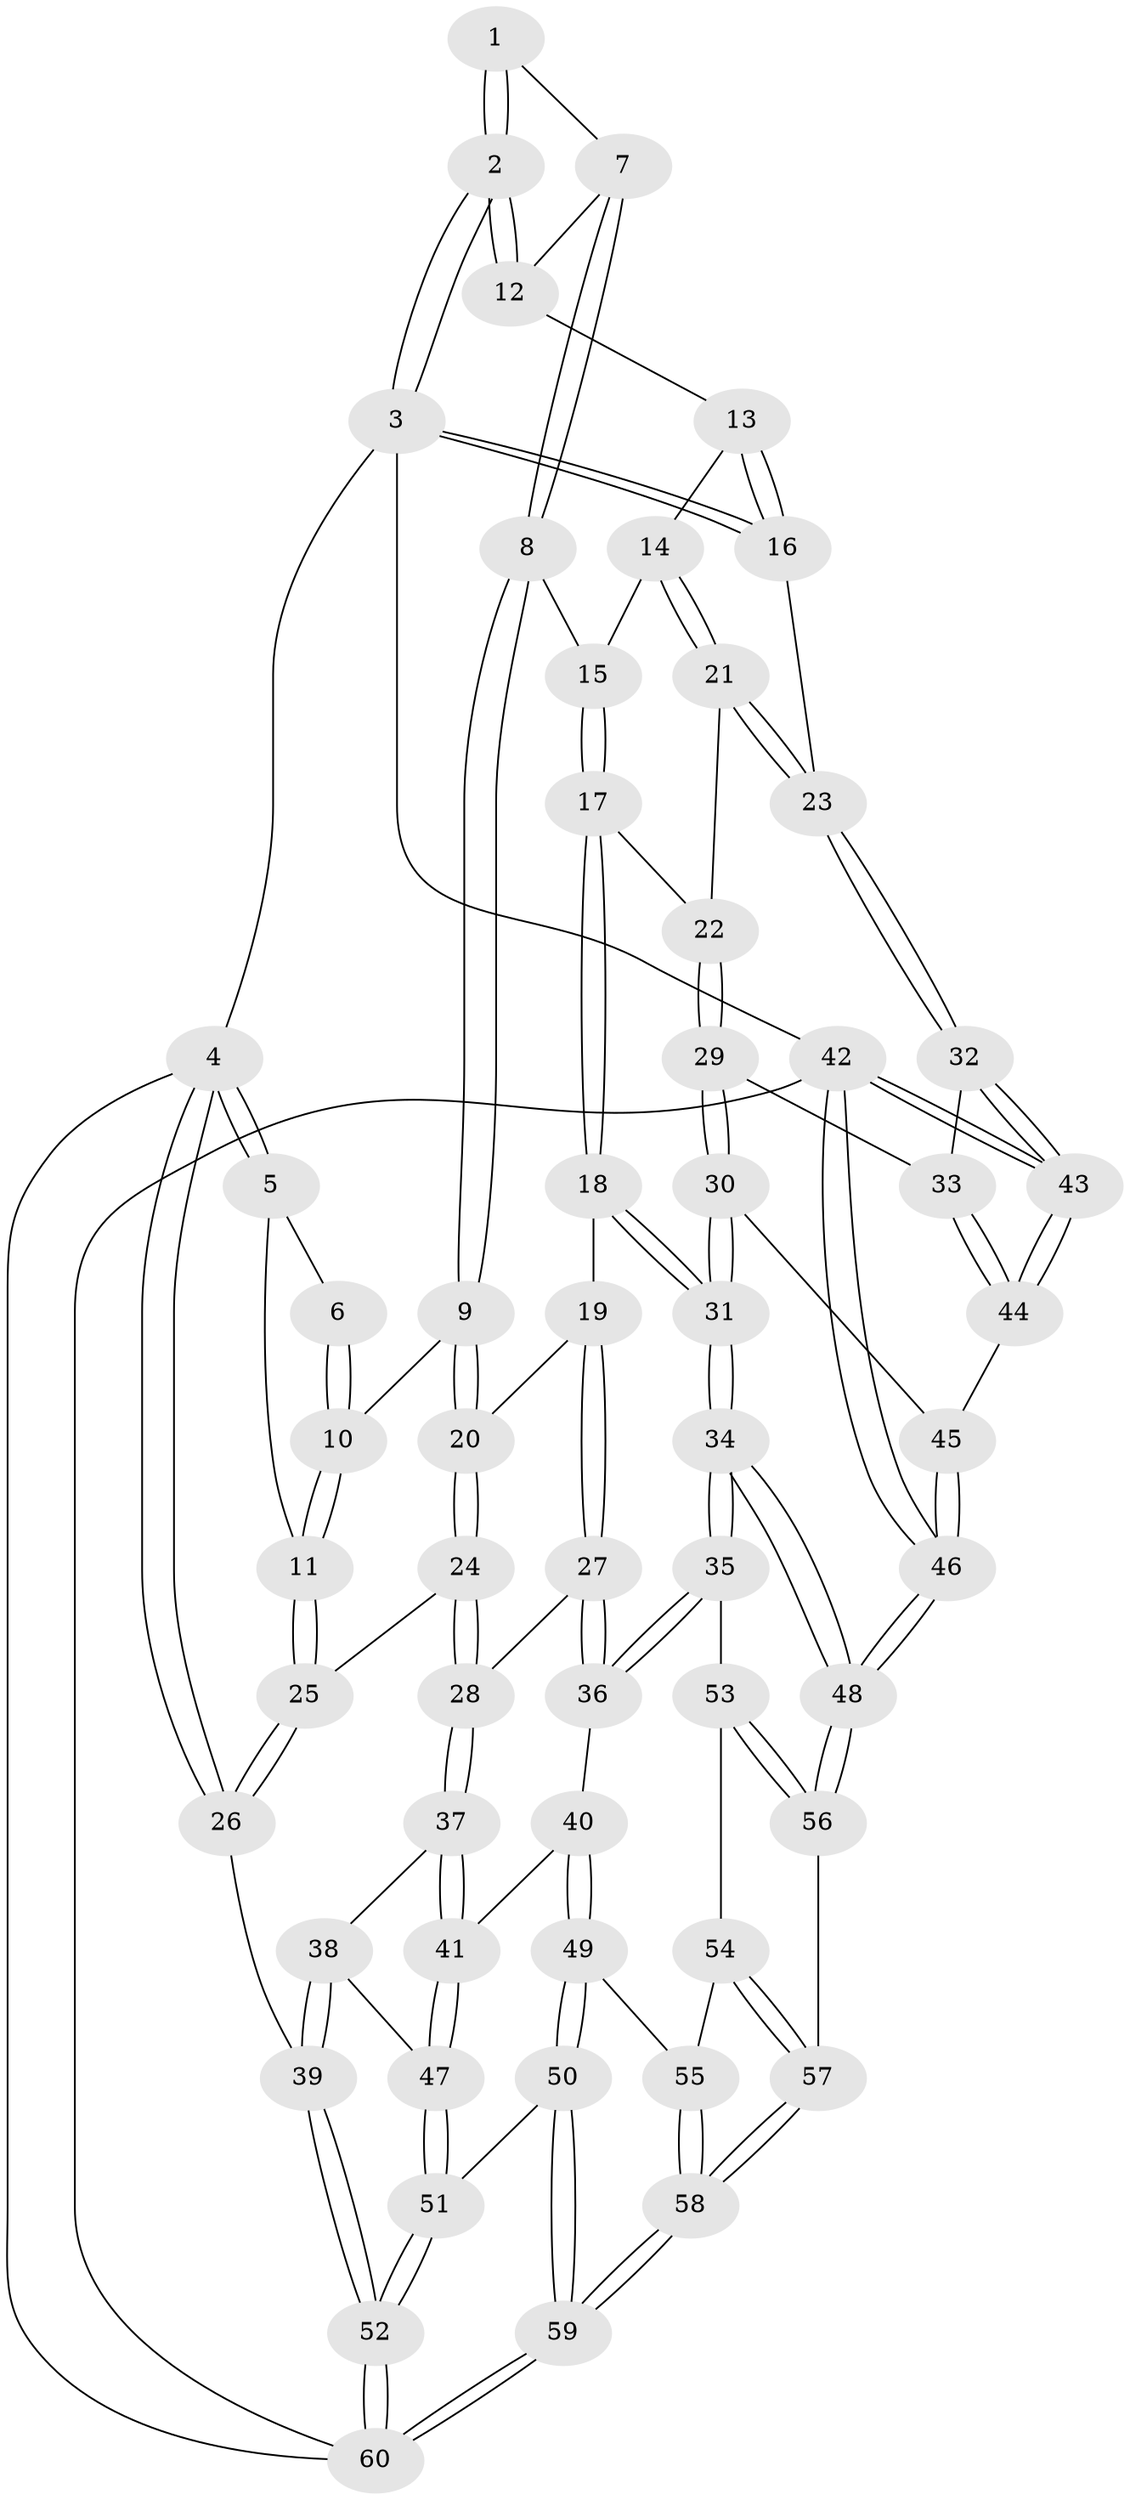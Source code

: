 // coarse degree distribution, {4: 0.23255813953488372, 2: 0.06976744186046512, 3: 0.6976744186046512}
// Generated by graph-tools (version 1.1) at 2025/38/03/04/25 23:38:33]
// undirected, 60 vertices, 147 edges
graph export_dot {
  node [color=gray90,style=filled];
  1 [pos="+0.7194148759013856+0"];
  2 [pos="+1+0"];
  3 [pos="+1+0"];
  4 [pos="+0+0"];
  5 [pos="+0.16585163410368126+0"];
  6 [pos="+0.3415716216212838+0"];
  7 [pos="+0.7037487916458034+0.09683733724940505"];
  8 [pos="+0.6332542697817943+0.18488013238608741"];
  9 [pos="+0.5028516653714319+0.24065119653040684"];
  10 [pos="+0.4865383631961426+0.23028963404002828"];
  11 [pos="+0.1725595701788831+0.2906517530536971"];
  12 [pos="+0.8424104526168791+0.16486885371115362"];
  13 [pos="+0.8610693725326481+0.20452889749084865"];
  14 [pos="+0.8943234867176506+0.29243419940816023"];
  15 [pos="+0.7164644977151893+0.2702282224503569"];
  16 [pos="+1+0"];
  17 [pos="+0.7270304399055669+0.4393209674623686"];
  18 [pos="+0.6345081605741075+0.4652688880667675"];
  19 [pos="+0.5278915412432055+0.4222593574000867"];
  20 [pos="+0.5176488803893546+0.3585247918226608"];
  21 [pos="+0.9512173110600156+0.35685600504736736"];
  22 [pos="+0.8441764039266358+0.4518105765094923"];
  23 [pos="+1+0.34091458655484214"];
  24 [pos="+0.1263644650221631+0.3982003970020534"];
  25 [pos="+0.11301817787727822+0.38206119021475715"];
  26 [pos="+0+0.3993956391609663"];
  27 [pos="+0.4503971066668865+0.49946147282370257"];
  28 [pos="+0.17995474112505208+0.46621493378000917"];
  29 [pos="+0.8540002894662251+0.6015505065986582"];
  30 [pos="+0.7214274163236293+0.7259286799437368"];
  31 [pos="+0.6839724590474546+0.7377893563779355"];
  32 [pos="+1+0.5604194184891875"];
  33 [pos="+0.9216740027030297+0.630577199574118"];
  34 [pos="+0.6306353266675739+0.7916977953112424"];
  35 [pos="+0.5047169355682303+0.7668097909041425"];
  36 [pos="+0.45228173865312155+0.7346923854163201"];
  37 [pos="+0.19362454804848817+0.6065374366466526"];
  38 [pos="+0.00017068450160263586+0.743524421166534"];
  39 [pos="+0+0.767555579140057"];
  40 [pos="+0.3359013792472596+0.7514377295522084"];
  41 [pos="+0.28573449107674015+0.7368956769770274"];
  42 [pos="+1+1"];
  43 [pos="+1+0.8798946116244933"];
  44 [pos="+0.9587656259097052+0.7707868796029896"];
  45 [pos="+0.8900929566824448+0.7973192476147817"];
  46 [pos="+0.8625040031475549+1"];
  47 [pos="+0.17393229959830162+0.8218945021089799"];
  48 [pos="+0.7612799685696049+1"];
  49 [pos="+0.30896627913556396+0.9203624347277349"];
  50 [pos="+0.2344432971649039+0.9539080232683729"];
  51 [pos="+0.1597880636376754+0.8942385450805121"];
  52 [pos="+0+1"];
  53 [pos="+0.4417339129860038+0.9191984364929778"];
  54 [pos="+0.4271110028311046+0.9396684002505564"];
  55 [pos="+0.34578040518223896+0.9552441273942275"];
  56 [pos="+0.7414611622671475+1"];
  57 [pos="+0.4863369837295278+1"];
  58 [pos="+0.3421744446710209+1"];
  59 [pos="+0.2144851332465266+1"];
  60 [pos="+0+1"];
  1 -- 2;
  1 -- 2;
  1 -- 7;
  2 -- 3;
  2 -- 3;
  2 -- 12;
  2 -- 12;
  3 -- 4;
  3 -- 16;
  3 -- 16;
  3 -- 42;
  4 -- 5;
  4 -- 5;
  4 -- 26;
  4 -- 26;
  4 -- 60;
  5 -- 6;
  5 -- 11;
  6 -- 10;
  6 -- 10;
  7 -- 8;
  7 -- 8;
  7 -- 12;
  8 -- 9;
  8 -- 9;
  8 -- 15;
  9 -- 10;
  9 -- 20;
  9 -- 20;
  10 -- 11;
  10 -- 11;
  11 -- 25;
  11 -- 25;
  12 -- 13;
  13 -- 14;
  13 -- 16;
  13 -- 16;
  14 -- 15;
  14 -- 21;
  14 -- 21;
  15 -- 17;
  15 -- 17;
  16 -- 23;
  17 -- 18;
  17 -- 18;
  17 -- 22;
  18 -- 19;
  18 -- 31;
  18 -- 31;
  19 -- 20;
  19 -- 27;
  19 -- 27;
  20 -- 24;
  20 -- 24;
  21 -- 22;
  21 -- 23;
  21 -- 23;
  22 -- 29;
  22 -- 29;
  23 -- 32;
  23 -- 32;
  24 -- 25;
  24 -- 28;
  24 -- 28;
  25 -- 26;
  25 -- 26;
  26 -- 39;
  27 -- 28;
  27 -- 36;
  27 -- 36;
  28 -- 37;
  28 -- 37;
  29 -- 30;
  29 -- 30;
  29 -- 33;
  30 -- 31;
  30 -- 31;
  30 -- 45;
  31 -- 34;
  31 -- 34;
  32 -- 33;
  32 -- 43;
  32 -- 43;
  33 -- 44;
  33 -- 44;
  34 -- 35;
  34 -- 35;
  34 -- 48;
  34 -- 48;
  35 -- 36;
  35 -- 36;
  35 -- 53;
  36 -- 40;
  37 -- 38;
  37 -- 41;
  37 -- 41;
  38 -- 39;
  38 -- 39;
  38 -- 47;
  39 -- 52;
  39 -- 52;
  40 -- 41;
  40 -- 49;
  40 -- 49;
  41 -- 47;
  41 -- 47;
  42 -- 43;
  42 -- 43;
  42 -- 46;
  42 -- 46;
  42 -- 60;
  43 -- 44;
  43 -- 44;
  44 -- 45;
  45 -- 46;
  45 -- 46;
  46 -- 48;
  46 -- 48;
  47 -- 51;
  47 -- 51;
  48 -- 56;
  48 -- 56;
  49 -- 50;
  49 -- 50;
  49 -- 55;
  50 -- 51;
  50 -- 59;
  50 -- 59;
  51 -- 52;
  51 -- 52;
  52 -- 60;
  52 -- 60;
  53 -- 54;
  53 -- 56;
  53 -- 56;
  54 -- 55;
  54 -- 57;
  54 -- 57;
  55 -- 58;
  55 -- 58;
  56 -- 57;
  57 -- 58;
  57 -- 58;
  58 -- 59;
  58 -- 59;
  59 -- 60;
  59 -- 60;
}

